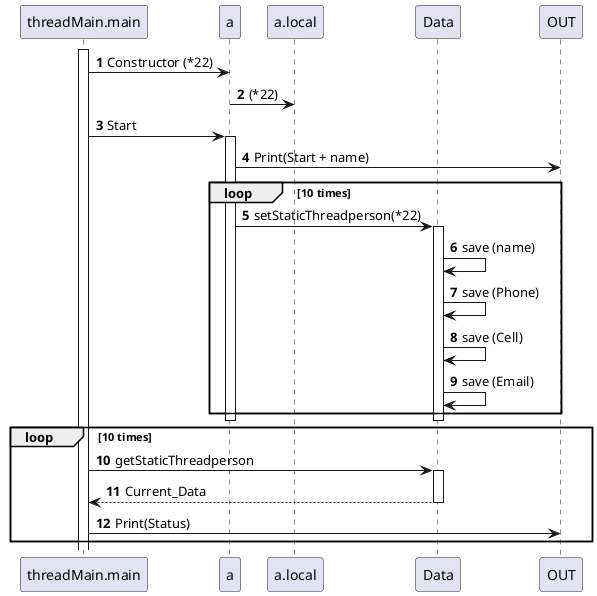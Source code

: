 @startuml
'https://plantuml.com/sequence-diagram

autonumber

participant threadMain.main order 10
participant a order 20
participant a.local order 30
participant Data order 40
participant OUT order 50



activate threadMain.main
threadMain.main -> a: Constructor (*22)
a->a.local: (*22)

threadMain.main -> a: Start
activate a

a -> OUT: Print(Start + name)
loop 10 times
a -> Data: setStaticThreadperson(*22)
activate Data
Data -> Data: save (name)
'Data -> Data: sleep
Data -> Data: save (Phone)
'Data -> Data: sleep
Data -> Data: save (Cell)
'Data -> Data: sleep
Data -> Data: save (Email)
'Data -> Data: sleep
end
deactivate Data
deactivate a

loop 10 times
threadMain.main -> Data++: getStaticThreadperson
return Current_Data
threadMain.main -> OUT: Print(Status)
end

@enduml